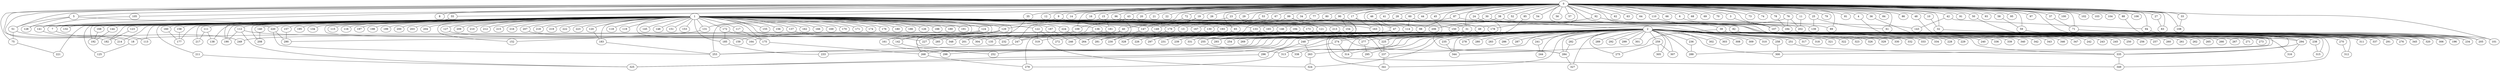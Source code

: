 
graph graphname {
    0 -- 1
0 -- 2
0 -- 3
0 -- 4
0 -- 5
0 -- 6
0 -- 7
0 -- 8
0 -- 9
0 -- 10
0 -- 11
0 -- 12
0 -- 13
0 -- 14
0 -- 15
0 -- 16
0 -- 17
0 -- 18
0 -- 19
0 -- 20
0 -- 21
0 -- 22
0 -- 23
0 -- 24
0 -- 25
0 -- 26
0 -- 27
0 -- 28
0 -- 29
0 -- 30
0 -- 31
0 -- 32
0 -- 33
0 -- 34
0 -- 35
0 -- 36
0 -- 37
0 -- 38
0 -- 39
0 -- 40
0 -- 41
0 -- 42
0 -- 43
0 -- 44
0 -- 45
0 -- 46
0 -- 47
0 -- 48
0 -- 49
0 -- 50
0 -- 51
0 -- 52
0 -- 53
0 -- 54
0 -- 55
0 -- 56
0 -- 57
0 -- 58
0 -- 59
0 -- 60
0 -- 61
0 -- 62
0 -- 63
0 -- 64
0 -- 65
0 -- 66
0 -- 67
0 -- 68
0 -- 69
0 -- 70
0 -- 71
0 -- 72
0 -- 73
0 -- 74
0 -- 75
0 -- 76
0 -- 77
0 -- 78
0 -- 79
0 -- 80
0 -- 81
0 -- 82
0 -- 83
0 -- 84
0 -- 85
0 -- 86
0 -- 87
0 -- 88
0 -- 89
0 -- 90
0 -- 91
0 -- 92
0 -- 93
0 -- 94
0 -- 95
0 -- 96
0 -- 97
0 -- 98
0 -- 99
0 -- 100
0 -- 101
0 -- 102
0 -- 103
0 -- 104
0 -- 105
0 -- 106
0 -- 107
0 -- 108
0 -- 109
0 -- 110
0 -- 182
0 -- 234
1 -- 111
1 -- 112
1 -- 113
1 -- 114
1 -- 115
1 -- 116
1 -- 117
1 -- 118
1 -- 119
1 -- 120
1 -- 121
1 -- 122
1 -- 123
1 -- 124
1 -- 125
1 -- 126
1 -- 127
1 -- 128
1 -- 129
1 -- 130
1 -- 131
1 -- 132
1 -- 133
1 -- 134
1 -- 135
1 -- 136
1 -- 137
1 -- 138
1 -- 139
1 -- 140
1 -- 141
1 -- 142
1 -- 143
1 -- 144
1 -- 145
1 -- 146
1 -- 147
1 -- 148
1 -- 149
1 -- 150
1 -- 151
1 -- 152
1 -- 153
1 -- 154
1 -- 155
1 -- 156
1 -- 157
1 -- 158
1 -- 159
1 -- 160
1 -- 161
1 -- 162
1 -- 163
1 -- 164
1 -- 165
1 -- 166
1 -- 167
1 -- 168
1 -- 169
1 -- 170
1 -- 171
1 -- 172
1 -- 173
1 -- 174
1 -- 175
1 -- 176
1 -- 177
1 -- 178
1 -- 179
1 -- 180
1 -- 181
1 -- 182
1 -- 183
1 -- 184
1 -- 185
1 -- 186
1 -- 187
1 -- 188
1 -- 189
1 -- 190
1 -- 191
1 -- 192
1 -- 193
1 -- 194
1 -- 195
1 -- 196
1 -- 197
1 -- 198
1 -- 199
1 -- 200
1 -- 201
1 -- 202
1 -- 203
1 -- 204
1 -- 205
1 -- 206
1 -- 207
1 -- 208
1 -- 209
1 -- 210
1 -- 211
1 -- 212
1 -- 213
1 -- 214
1 -- 215
1 -- 216
1 -- 217
1 -- 218
1 -- 219
1 -- 220
1 -- 221
1 -- 222
1 -- 223
1 -- 224
1 -- 7
1 -- 13
2 -- 225
2 -- 226
2 -- 227
2 -- 228
2 -- 229
2 -- 230
2 -- 231
2 -- 232
2 -- 233
2 -- 234
2 -- 235
2 -- 236
2 -- 237
2 -- 238
2 -- 239
2 -- 240
2 -- 241
2 -- 242
2 -- 243
2 -- 244
2 -- 245
2 -- 246
2 -- 247
2 -- 248
2 -- 249
2 -- 250
2 -- 251
2 -- 252
2 -- 253
2 -- 254
2 -- 255
2 -- 256
2 -- 257
2 -- 258
2 -- 259
2 -- 260
2 -- 261
2 -- 262
2 -- 263
2 -- 264
2 -- 265
2 -- 266
2 -- 267
2 -- 268
2 -- 269
2 -- 270
2 -- 271
2 -- 272
2 -- 273
2 -- 274
2 -- 275
2 -- 276
2 -- 277
2 -- 278
2 -- 279
2 -- 280
2 -- 281
2 -- 282
2 -- 283
2 -- 284
2 -- 285
2 -- 286
2 -- 287
2 -- 288
2 -- 289
2 -- 290
2 -- 291
2 -- 292
2 -- 293
2 -- 294
2 -- 295
2 -- 296
2 -- 297
2 -- 298
2 -- 299
2 -- 300
2 -- 301
2 -- 302
2 -- 303
2 -- 304
2 -- 305
2 -- 306
2 -- 307
2 -- 308
2 -- 309
2 -- 310
2 -- 311
2 -- 312
2 -- 313
2 -- 314
2 -- 315
2 -- 316
2 -- 317
2 -- 318
2 -- 319
2 -- 320
2 -- 321
2 -- 322
2 -- 323
2 -- 324
2 -- 325
2 -- 326
2 -- 327
2 -- 328
2 -- 329
2 -- 330
2 -- 331
2 -- 332
2 -- 333
2 -- 334
2 -- 335
2 -- 336
2 -- 337
2 -- 338
2 -- 339
2 -- 340
2 -- 341
2 -- 342
2 -- 343
2 -- 344
2 -- 345
2 -- 346
2 -- 347
2 -- 348
2 -- 349
2 -- 135
2 -- 18
3 -- 107
4 -- 291
5 -- 220
5 -- 128
5 -- 51
6 -- 107
7 -- 113
9 -- 98
9 -- 131
10 -- 32
11 -- 202
15 -- 253
15 -- 181
17 -- 163
17 -- 254
18 -- 125
19 -- 179
19 -- 149
23 -- 31
23 -- 129
24 -- 314
25 -- 139
25 -- 61
27 -- 83
28 -- 49
28 -- 201
30 -- 206
30 -- 288
31 -- 349
31 -- 274
31 -- 201
32 -- 196
33 -- 108
35 -- 268
36 -- 276
37 -- 71
38 -- 150
38 -- 300
39 -- 196
39 -- 344
40 -- 264
40 -- 279
42 -- 94
42 -- 143
43 -- 65
43 -- 109
46 -- 47
47 -- 293
48 -- 345
50 -- 320
51 -- 75
51 -- 249
53 -- 167
55 -- 132
55 -- 190
58 -- 59
59 -- 306
60 -- 114
60 -- 269
65 -- 297
67 -- 130
71 -- 205
72 -- 147
75 -- 221
76 -- 184
76 -- 225
76 -- 202
77 -- 133
78 -- 184
80 -- 165
82 -- 335
82 -- 311
85 -- 284
87 -- 89
87 -- 146
88 -- 205
90 -- 247
90 -- 293
90 -- 154
92 -- 337
92 -- 178
94 -- 101
96 -- 281
99 -- 121
99 -- 341
99 -- 193
99 -- 281
105 -- 141
109 -- 227
110 -- 294
111 -- 138
111 -- 217
112 -- 227
112 -- 325
112 -- 190
117 -- 175
120 -- 183
121 -- 255
122 -- 319
122 -- 272
123 -- 182
124 -- 161
124 -- 159
124 -- 142
127 -- 285
129 -- 313
129 -- 164
131 -- 152
133 -- 231
133 -- 277
136 -- 247
136 -- 284
137 -- 232
140 -- 208
141 -- 214
142 -- 252
144 -- 192
146 -- 239
146 -- 331
147 -- 230
157 -- 290
158 -- 177
160 -- 177
161 -- 298
168 -- 192
172 -- 185
172 -- 304
173 -- 237
175 -- 268
179 -- 328
181 -- 324
183 -- 253
185 -- 233
187 -- 246
193 -- 226
194 -- 255
207 -- 348
211 -- 325
213 -- 225
220 -- 290
220 -- 253
224 -- 264
225 -- 237
235 -- 344
236 -- 288
237 -- 341
238 -- 315
241 -- 244
247 -- 253
248 -- 296
248 -- 263
251 -- 335
255 -- 338
258 -- 300
259 -- 307
259 -- 305
259 -- 275
263 -- 324
268 -- 279
270 -- 312
274 -- 313
274 -- 314
277 -- 295
282 -- 284
284 -- 327
294 -- 316
294 -- 335
296 -- 325
335 -- 349

}
